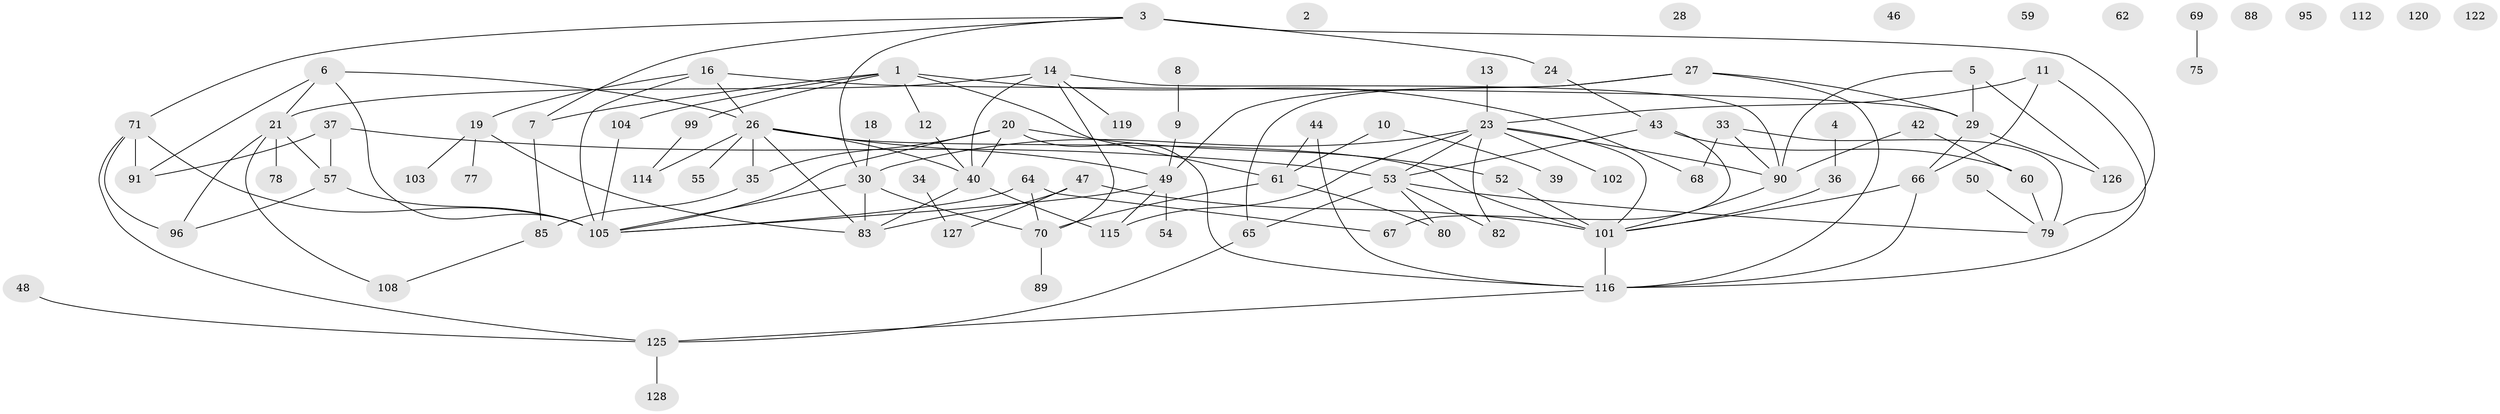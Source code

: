 // original degree distribution, {1: 0.2076923076923077, 0: 0.07692307692307693, 5: 0.1, 4: 0.08461538461538462, 3: 0.2230769230769231, 2: 0.23076923076923078, 6: 0.05384615384615385, 7: 0.023076923076923078}
// Generated by graph-tools (version 1.1) at 2025/41/03/06/25 10:41:24]
// undirected, 90 vertices, 130 edges
graph export_dot {
graph [start="1"]
  node [color=gray90,style=filled];
  1 [super="+51"];
  2;
  3 [super="+32"];
  4;
  5 [super="+45"];
  6 [super="+25"];
  7;
  8 [super="+15"];
  9 [super="+118"];
  10 [super="+22"];
  11;
  12 [super="+17"];
  13;
  14 [super="+76"];
  16 [super="+86"];
  18;
  19 [super="+109"];
  20 [super="+84"];
  21 [super="+117"];
  23 [super="+56"];
  24;
  26 [super="+31"];
  27 [super="+73"];
  28;
  29 [super="+38"];
  30 [super="+111"];
  33 [super="+97"];
  34;
  35;
  36;
  37 [super="+58"];
  39 [super="+41"];
  40 [super="+107"];
  42;
  43 [super="+72"];
  44;
  46;
  47 [super="+130"];
  48;
  49 [super="+74"];
  50 [super="+92"];
  52 [super="+63"];
  53 [super="+121"];
  54;
  55;
  57;
  59;
  60;
  61 [super="+124"];
  62;
  64;
  65;
  66;
  67;
  68 [super="+81"];
  69;
  70 [super="+93"];
  71 [super="+94"];
  75;
  77;
  78;
  79 [super="+87"];
  80;
  82;
  83 [super="+98"];
  85 [super="+100"];
  88;
  89;
  90 [super="+106"];
  91;
  95;
  96;
  99;
  101 [super="+110"];
  102;
  103;
  104;
  105 [super="+113"];
  108;
  112;
  114;
  115;
  116 [super="+123"];
  119;
  120;
  122;
  125 [super="+129"];
  126;
  127;
  128;
  1 -- 99;
  1 -- 68;
  1 -- 7;
  1 -- 104;
  1 -- 12;
  1 -- 61;
  3 -- 7;
  3 -- 24;
  3 -- 79 [weight=2];
  3 -- 71;
  3 -- 30;
  4 -- 36;
  5 -- 29;
  5 -- 90;
  5 -- 126;
  6 -- 21;
  6 -- 26;
  6 -- 91;
  6 -- 105;
  7 -- 85;
  8 -- 9;
  9 -- 49 [weight=2];
  10 -- 39;
  10 -- 61;
  11 -- 23;
  11 -- 66;
  11 -- 116;
  12 -- 40;
  13 -- 23;
  14 -- 119;
  14 -- 90;
  14 -- 40;
  14 -- 70;
  14 -- 21;
  16 -- 29;
  16 -- 26;
  16 -- 19;
  16 -- 105;
  18 -- 30;
  19 -- 83;
  19 -- 103;
  19 -- 77;
  20 -- 35;
  20 -- 40;
  20 -- 52;
  20 -- 105;
  20 -- 116;
  21 -- 57;
  21 -- 78;
  21 -- 96;
  21 -- 108;
  23 -- 102;
  23 -- 82;
  23 -- 115;
  23 -- 101;
  23 -- 90;
  23 -- 53;
  23 -- 30;
  24 -- 43;
  26 -- 35;
  26 -- 49;
  26 -- 114;
  26 -- 83;
  26 -- 101;
  26 -- 55;
  26 -- 40;
  27 -- 29;
  27 -- 65;
  27 -- 116;
  27 -- 49;
  29 -- 66;
  29 -- 126;
  30 -- 83;
  30 -- 105;
  30 -- 70;
  33 -- 90;
  33 -- 79;
  33 -- 68;
  34 -- 127;
  35 -- 85;
  36 -- 101;
  37 -- 57;
  37 -- 91;
  37 -- 53;
  40 -- 83;
  40 -- 115;
  42 -- 60;
  42 -- 90;
  43 -- 67;
  43 -- 60;
  43 -- 53;
  44 -- 116;
  44 -- 61;
  47 -- 83;
  47 -- 127;
  47 -- 101;
  48 -- 125;
  49 -- 54;
  49 -- 115;
  49 -- 105;
  50 -- 79;
  52 -- 101 [weight=2];
  53 -- 65;
  53 -- 80;
  53 -- 82;
  53 -- 79;
  57 -- 96;
  57 -- 105;
  60 -- 79;
  61 -- 80;
  61 -- 70;
  64 -- 67;
  64 -- 70;
  64 -- 105;
  65 -- 125;
  66 -- 116;
  66 -- 101;
  69 -- 75;
  70 -- 89;
  71 -- 96;
  71 -- 91;
  71 -- 125;
  71 -- 105;
  85 -- 108;
  90 -- 101;
  99 -- 114;
  101 -- 116;
  104 -- 105;
  116 -- 125;
  125 -- 128;
}

